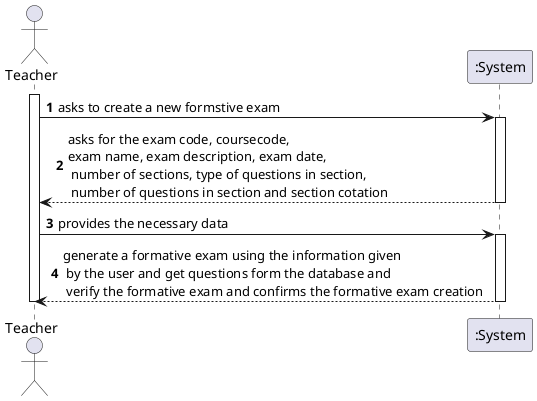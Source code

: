 @startuml
'https://plantuml.com/sequence-diagram

autonumber

actor Teacher

activate Teacher

Teacher -> ":System": asks to create a new formstive exam

activate ":System"
":System" --> Teacher: asks for the exam code, coursecode, \nexam name, exam description, exam date, \n number of sections, type of questions in section, \n number of questions in section and section cotation
deactivate ":System"

Teacher -> ":System": provides the necessary data

activate ":System"
":System" --> Teacher: generate a formative exam using the information given \n by the user and get questions form the database and \n verify the formative exam and confirms the formative exam creation
deactivate ":System"

deactivate Teacher

@enduml
